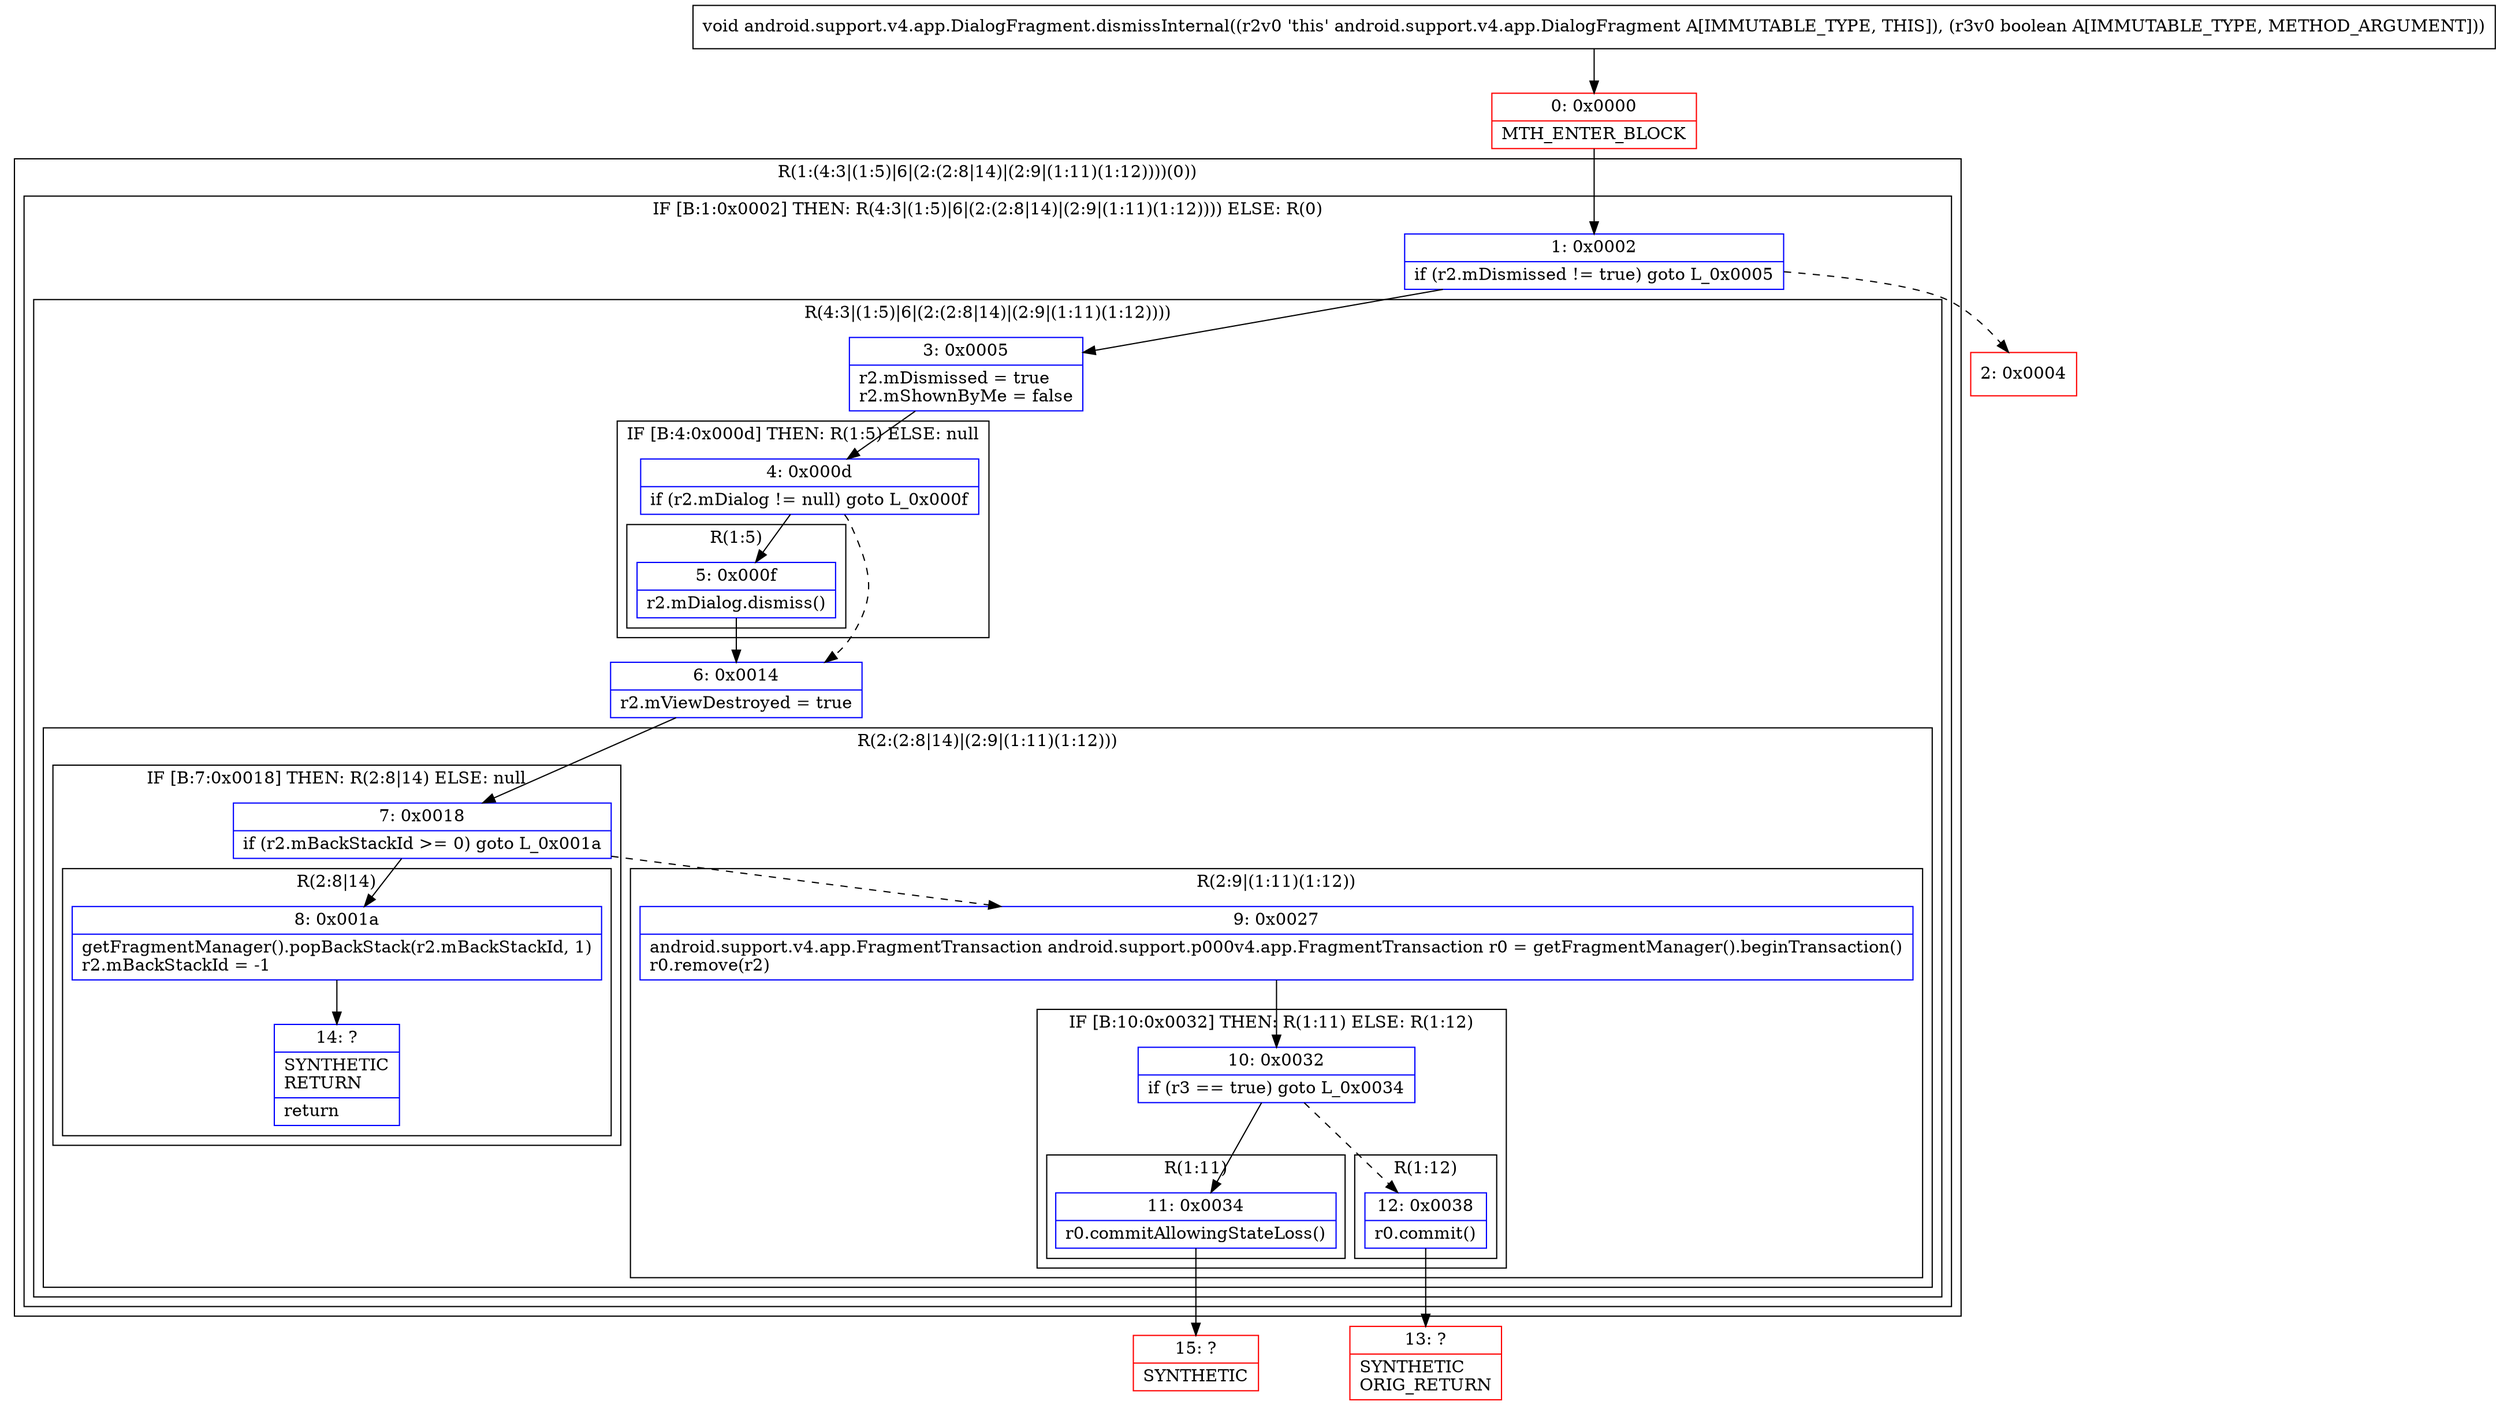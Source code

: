 digraph "CFG forandroid.support.v4.app.DialogFragment.dismissInternal(Z)V" {
subgraph cluster_Region_614858007 {
label = "R(1:(4:3|(1:5)|6|(2:(2:8|14)|(2:9|(1:11)(1:12))))(0))";
node [shape=record,color=blue];
subgraph cluster_IfRegion_545986916 {
label = "IF [B:1:0x0002] THEN: R(4:3|(1:5)|6|(2:(2:8|14)|(2:9|(1:11)(1:12)))) ELSE: R(0)";
node [shape=record,color=blue];
Node_1 [shape=record,label="{1\:\ 0x0002|if (r2.mDismissed != true) goto L_0x0005\l}"];
subgraph cluster_Region_643969557 {
label = "R(4:3|(1:5)|6|(2:(2:8|14)|(2:9|(1:11)(1:12))))";
node [shape=record,color=blue];
Node_3 [shape=record,label="{3\:\ 0x0005|r2.mDismissed = true\lr2.mShownByMe = false\l}"];
subgraph cluster_IfRegion_2123693348 {
label = "IF [B:4:0x000d] THEN: R(1:5) ELSE: null";
node [shape=record,color=blue];
Node_4 [shape=record,label="{4\:\ 0x000d|if (r2.mDialog != null) goto L_0x000f\l}"];
subgraph cluster_Region_1976760996 {
label = "R(1:5)";
node [shape=record,color=blue];
Node_5 [shape=record,label="{5\:\ 0x000f|r2.mDialog.dismiss()\l}"];
}
}
Node_6 [shape=record,label="{6\:\ 0x0014|r2.mViewDestroyed = true\l}"];
subgraph cluster_Region_225086787 {
label = "R(2:(2:8|14)|(2:9|(1:11)(1:12)))";
node [shape=record,color=blue];
subgraph cluster_IfRegion_984609889 {
label = "IF [B:7:0x0018] THEN: R(2:8|14) ELSE: null";
node [shape=record,color=blue];
Node_7 [shape=record,label="{7\:\ 0x0018|if (r2.mBackStackId \>= 0) goto L_0x001a\l}"];
subgraph cluster_Region_1661682637 {
label = "R(2:8|14)";
node [shape=record,color=blue];
Node_8 [shape=record,label="{8\:\ 0x001a|getFragmentManager().popBackStack(r2.mBackStackId, 1)\lr2.mBackStackId = \-1\l}"];
Node_14 [shape=record,label="{14\:\ ?|SYNTHETIC\lRETURN\l|return\l}"];
}
}
subgraph cluster_Region_1920060152 {
label = "R(2:9|(1:11)(1:12))";
node [shape=record,color=blue];
Node_9 [shape=record,label="{9\:\ 0x0027|android.support.v4.app.FragmentTransaction android.support.p000v4.app.FragmentTransaction r0 = getFragmentManager().beginTransaction()\lr0.remove(r2)\l}"];
subgraph cluster_IfRegion_32412370 {
label = "IF [B:10:0x0032] THEN: R(1:11) ELSE: R(1:12)";
node [shape=record,color=blue];
Node_10 [shape=record,label="{10\:\ 0x0032|if (r3 == true) goto L_0x0034\l}"];
subgraph cluster_Region_913661603 {
label = "R(1:11)";
node [shape=record,color=blue];
Node_11 [shape=record,label="{11\:\ 0x0034|r0.commitAllowingStateLoss()\l}"];
}
subgraph cluster_Region_1726186369 {
label = "R(1:12)";
node [shape=record,color=blue];
Node_12 [shape=record,label="{12\:\ 0x0038|r0.commit()\l}"];
}
}
}
}
}
subgraph cluster_Region_1480005433 {
label = "R(0)";
node [shape=record,color=blue];
}
}
}
Node_0 [shape=record,color=red,label="{0\:\ 0x0000|MTH_ENTER_BLOCK\l}"];
Node_2 [shape=record,color=red,label="{2\:\ 0x0004}"];
Node_13 [shape=record,color=red,label="{13\:\ ?|SYNTHETIC\lORIG_RETURN\l}"];
Node_15 [shape=record,color=red,label="{15\:\ ?|SYNTHETIC\l}"];
MethodNode[shape=record,label="{void android.support.v4.app.DialogFragment.dismissInternal((r2v0 'this' android.support.v4.app.DialogFragment A[IMMUTABLE_TYPE, THIS]), (r3v0 boolean A[IMMUTABLE_TYPE, METHOD_ARGUMENT])) }"];
MethodNode -> Node_0;
Node_1 -> Node_2[style=dashed];
Node_1 -> Node_3;
Node_3 -> Node_4;
Node_4 -> Node_5;
Node_4 -> Node_6[style=dashed];
Node_5 -> Node_6;
Node_6 -> Node_7;
Node_7 -> Node_8;
Node_7 -> Node_9[style=dashed];
Node_8 -> Node_14;
Node_9 -> Node_10;
Node_10 -> Node_11;
Node_10 -> Node_12[style=dashed];
Node_11 -> Node_15;
Node_12 -> Node_13;
Node_0 -> Node_1;
}

